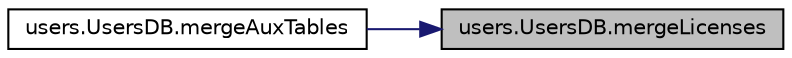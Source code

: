 digraph "users.UsersDB.mergeLicenses"
{
 // LATEX_PDF_SIZE
  edge [fontname="Helvetica",fontsize="10",labelfontname="Helvetica",labelfontsize="10"];
  node [fontname="Helvetica",fontsize="10",shape=record];
  rankdir="RL";
  Node1 [label="users.UsersDB.mergeLicenses",height=0.2,width=0.4,color="black", fillcolor="grey75", style="filled", fontcolor="black",tooltip=" "];
  Node1 -> Node2 [dir="back",color="midnightblue",fontsize="10",style="solid",fontname="Helvetica"];
  Node2 [label="users.UsersDB.mergeAuxTables",height=0.2,width=0.4,color="black", fillcolor="white", style="filled",URL="$classusers_1_1UsersDB.html#a211a51d70fea3b4a3691a6ddc7e24b84",tooltip=" "];
}
